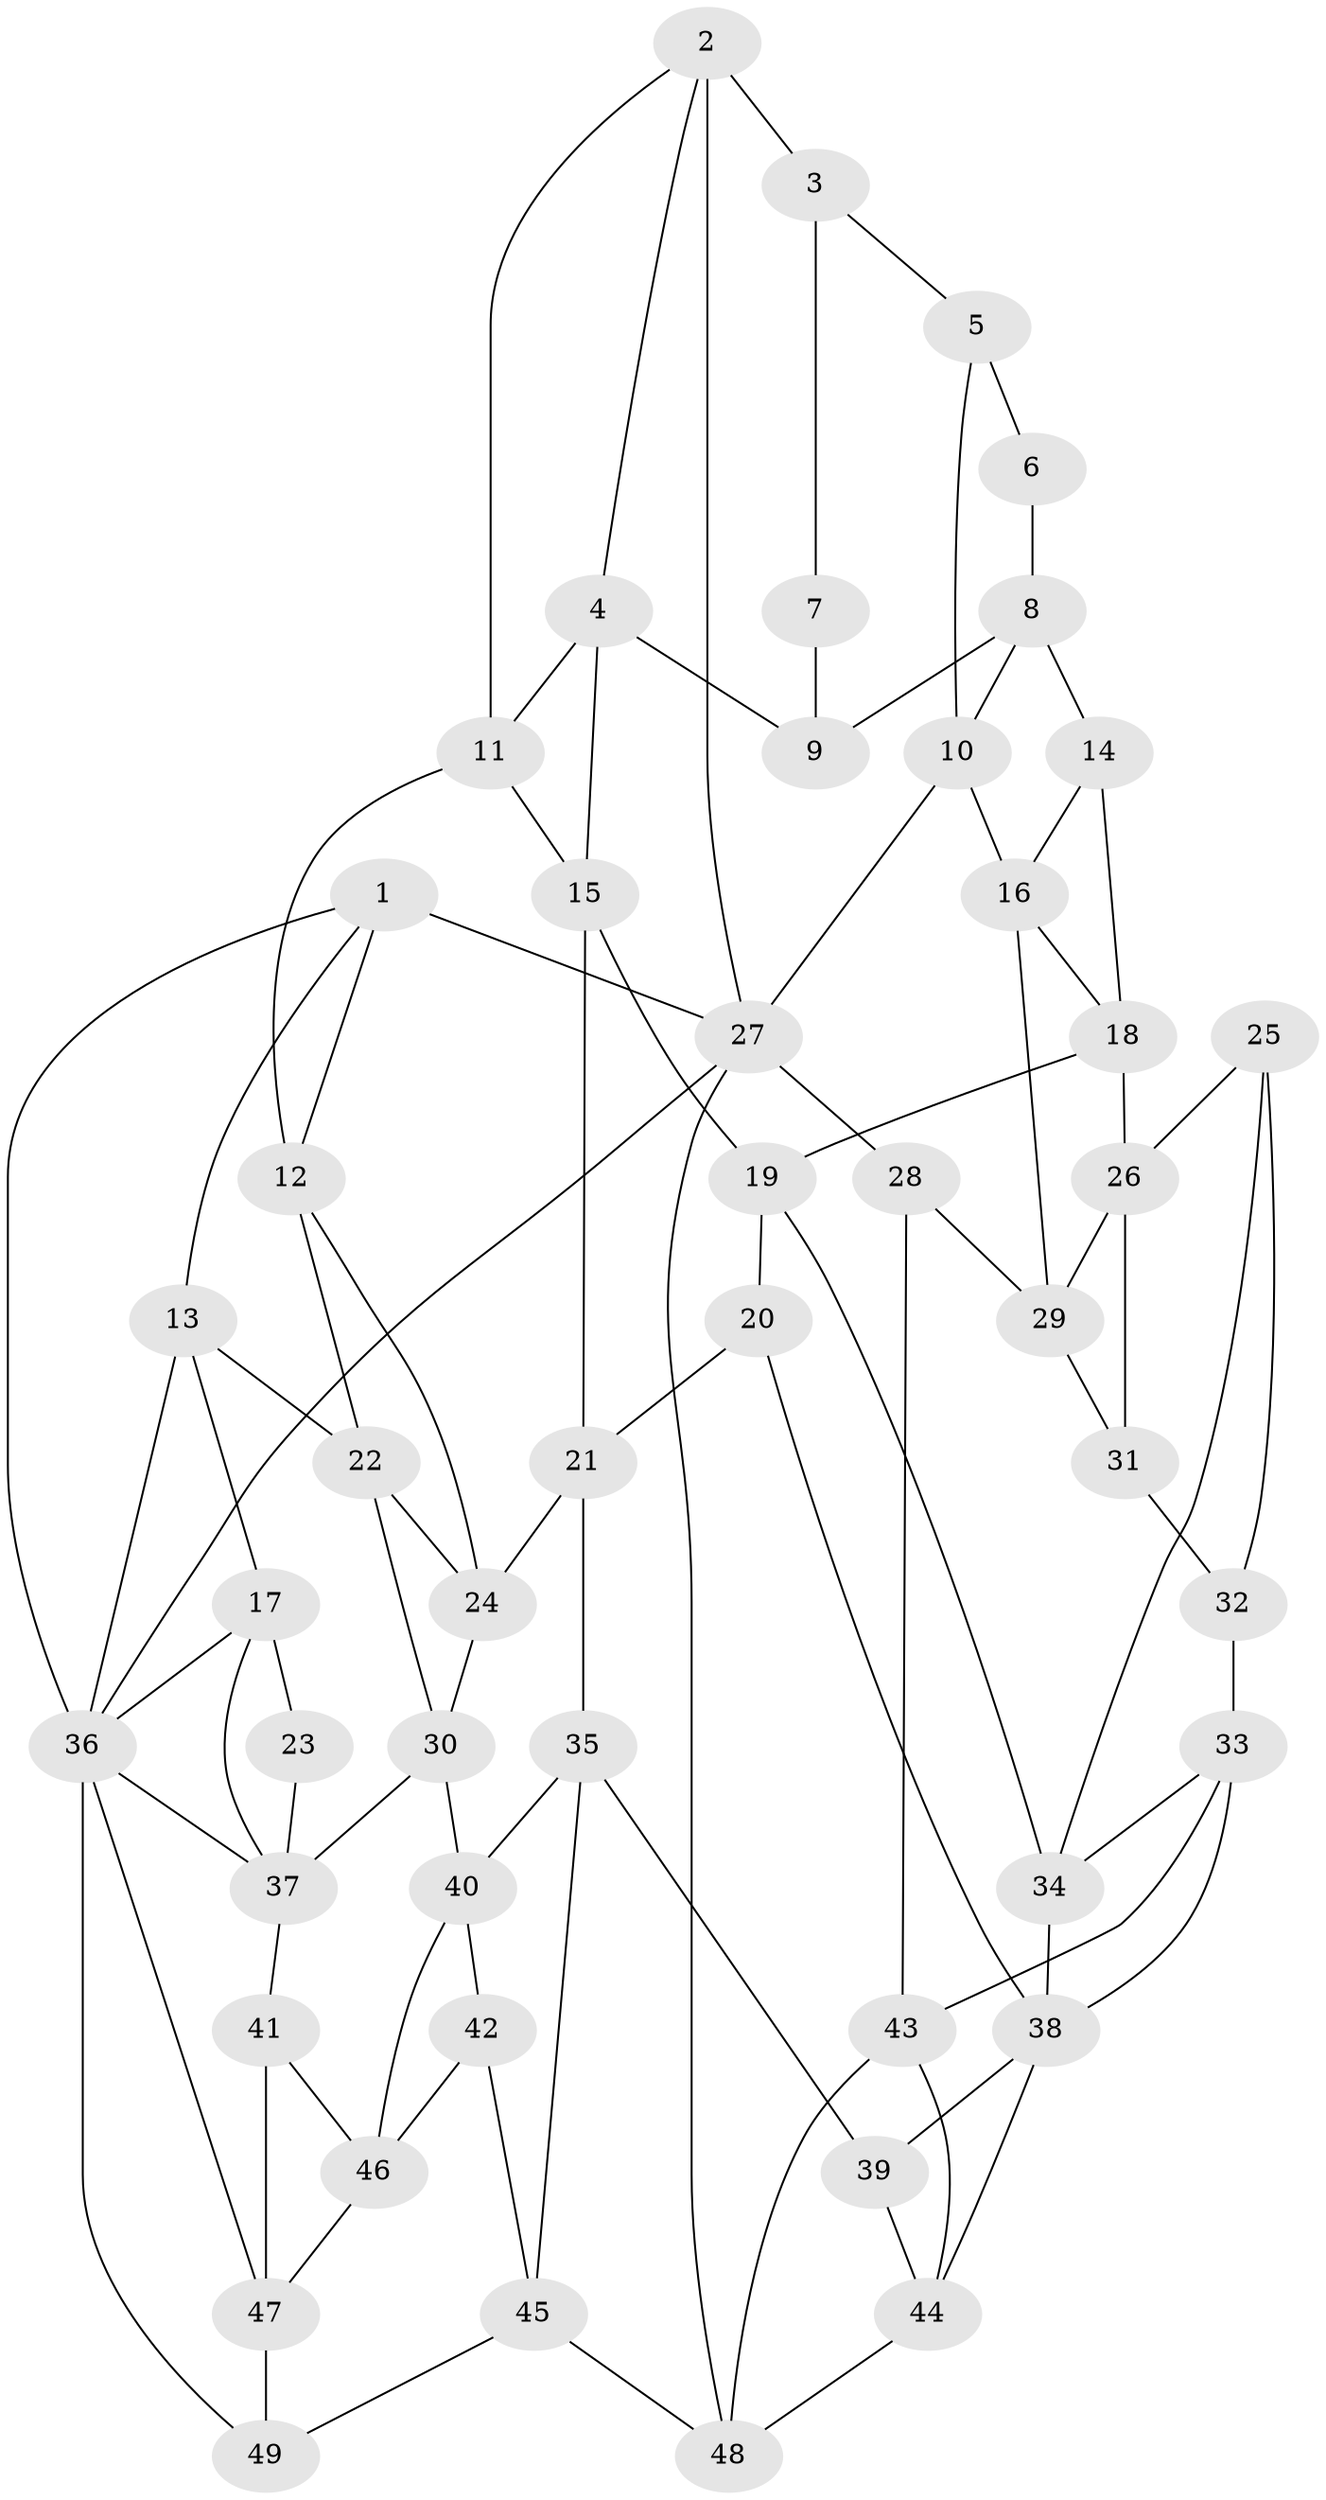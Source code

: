 // original degree distribution, {3: 0.041237113402061855, 4: 0.24742268041237114, 5: 0.4536082474226804, 6: 0.25773195876288657}
// Generated by graph-tools (version 1.1) at 2025/27/03/09/25 03:27:04]
// undirected, 49 vertices, 92 edges
graph export_dot {
graph [start="1"]
  node [color=gray90,style=filled];
  1;
  2;
  3;
  4;
  5;
  6;
  7;
  8;
  9;
  10;
  11;
  12;
  13;
  14;
  15;
  16;
  17;
  18;
  19;
  20;
  21;
  22;
  23;
  24;
  25;
  26;
  27;
  28;
  29;
  30;
  31;
  32;
  33;
  34;
  35;
  36;
  37;
  38;
  39;
  40;
  41;
  42;
  43;
  44;
  45;
  46;
  47;
  48;
  49;
  1 -- 12 [weight=1.0];
  1 -- 13 [weight=1.0];
  1 -- 27 [weight=1.0];
  1 -- 36 [weight=1.0];
  2 -- 3 [weight=2.0];
  2 -- 4 [weight=1.0];
  2 -- 11 [weight=1.0];
  2 -- 27 [weight=1.0];
  3 -- 5 [weight=1.0];
  3 -- 7 [weight=1.0];
  4 -- 9 [weight=1.0];
  4 -- 11 [weight=1.0];
  4 -- 15 [weight=1.0];
  5 -- 6 [weight=2.0];
  5 -- 10 [weight=1.0];
  6 -- 8 [weight=1.0];
  7 -- 9 [weight=2.0];
  8 -- 9 [weight=1.0];
  8 -- 10 [weight=1.0];
  8 -- 14 [weight=1.0];
  10 -- 16 [weight=1.0];
  10 -- 27 [weight=1.0];
  11 -- 12 [weight=1.0];
  11 -- 15 [weight=1.0];
  12 -- 22 [weight=1.0];
  12 -- 24 [weight=1.0];
  13 -- 17 [weight=1.0];
  13 -- 22 [weight=1.0];
  13 -- 36 [weight=1.0];
  14 -- 16 [weight=1.0];
  14 -- 18 [weight=1.0];
  15 -- 19 [weight=1.0];
  15 -- 21 [weight=1.0];
  16 -- 18 [weight=1.0];
  16 -- 29 [weight=1.0];
  17 -- 23 [weight=1.0];
  17 -- 36 [weight=1.0];
  17 -- 37 [weight=1.0];
  18 -- 19 [weight=1.0];
  18 -- 26 [weight=1.0];
  19 -- 20 [weight=1.0];
  19 -- 34 [weight=1.0];
  20 -- 21 [weight=1.0];
  20 -- 38 [weight=1.0];
  21 -- 24 [weight=1.0];
  21 -- 35 [weight=1.0];
  22 -- 24 [weight=1.0];
  22 -- 30 [weight=1.0];
  23 -- 37 [weight=2.0];
  24 -- 30 [weight=1.0];
  25 -- 26 [weight=1.0];
  25 -- 32 [weight=1.0];
  25 -- 34 [weight=1.0];
  26 -- 29 [weight=1.0];
  26 -- 31 [weight=1.0];
  27 -- 28 [weight=1.0];
  27 -- 36 [weight=1.0];
  27 -- 48 [weight=1.0];
  28 -- 29 [weight=1.0];
  28 -- 43 [weight=1.0];
  29 -- 31 [weight=1.0];
  30 -- 37 [weight=1.0];
  30 -- 40 [weight=1.0];
  31 -- 32 [weight=2.0];
  32 -- 33 [weight=1.0];
  33 -- 34 [weight=1.0];
  33 -- 38 [weight=1.0];
  33 -- 43 [weight=1.0];
  34 -- 38 [weight=1.0];
  35 -- 39 [weight=1.0];
  35 -- 40 [weight=1.0];
  35 -- 45 [weight=1.0];
  36 -- 37 [weight=1.0];
  36 -- 47 [weight=1.0];
  36 -- 49 [weight=1.0];
  37 -- 41 [weight=1.0];
  38 -- 39 [weight=2.0];
  38 -- 44 [weight=1.0];
  39 -- 44 [weight=1.0];
  40 -- 42 [weight=1.0];
  40 -- 46 [weight=1.0];
  41 -- 46 [weight=1.0];
  41 -- 47 [weight=1.0];
  42 -- 45 [weight=1.0];
  42 -- 46 [weight=1.0];
  43 -- 44 [weight=1.0];
  43 -- 48 [weight=1.0];
  44 -- 48 [weight=1.0];
  45 -- 48 [weight=1.0];
  45 -- 49 [weight=1.0];
  46 -- 47 [weight=1.0];
  47 -- 49 [weight=1.0];
}
